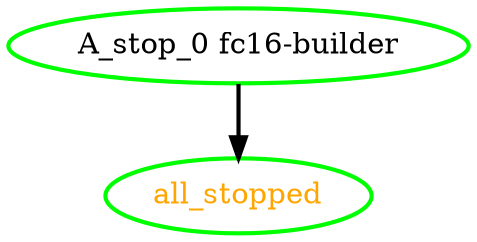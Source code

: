  digraph "g" {
"A_stop_0 fc16-builder" -> "all_stopped" [ style = bold]
"A_stop_0 fc16-builder" [ style=bold color="green" fontcolor="black"]
"all_stopped" [ style=bold color="green" fontcolor="orange"]
}
